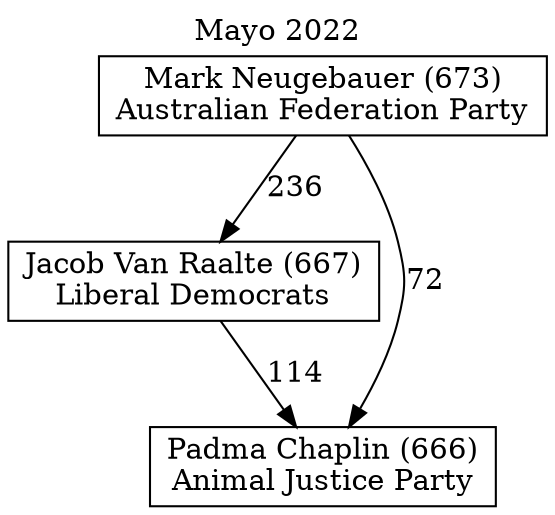 // House preference flow
digraph "Padma Chaplin (666)_Mayo_2022" {
	graph [label="Mayo 2022" labelloc=t mclimit=10]
	node [shape=box]
	"Mark Neugebauer (673)" [label="Mark Neugebauer (673)
Australian Federation Party"]
	"Jacob Van Raalte (667)" [label="Jacob Van Raalte (667)
Liberal Democrats"]
	"Padma Chaplin (666)" [label="Padma Chaplin (666)
Animal Justice Party"]
	"Jacob Van Raalte (667)" -> "Padma Chaplin (666)" [label=114]
	"Mark Neugebauer (673)" -> "Jacob Van Raalte (667)" [label=236]
	"Mark Neugebauer (673)" -> "Padma Chaplin (666)" [label=72]
}
